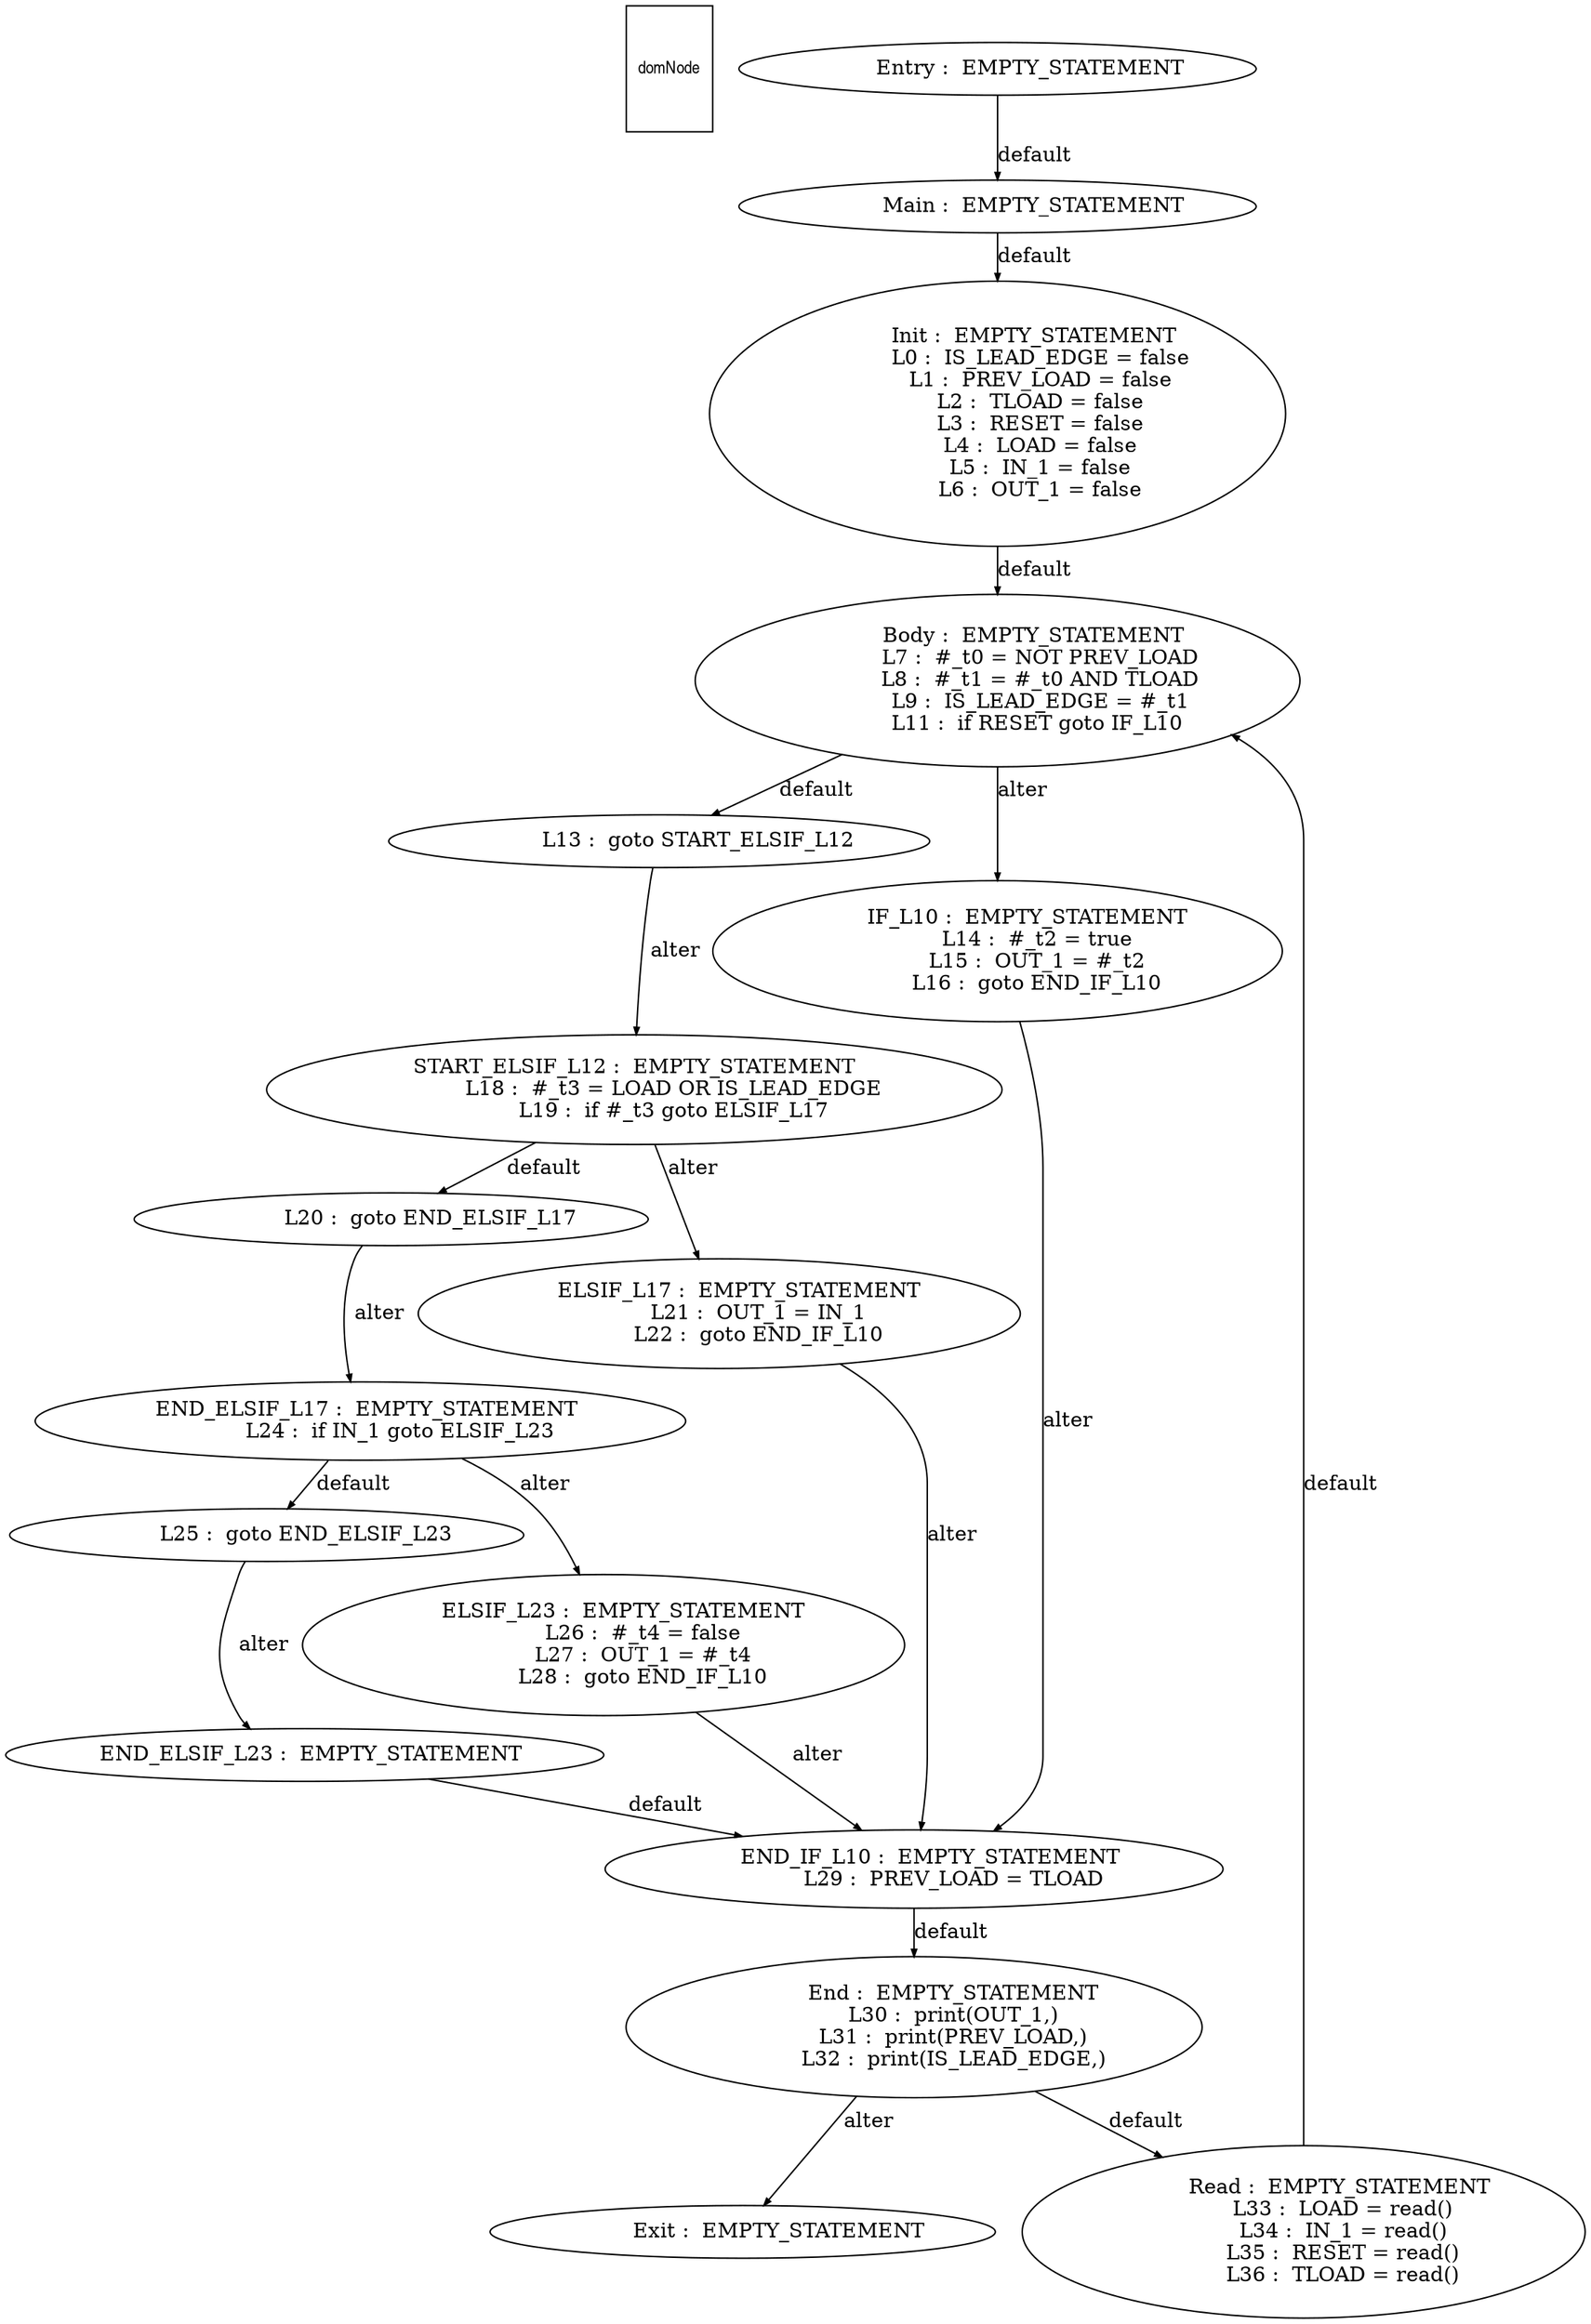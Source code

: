 digraph G {
  ranksep=.25;
  edge [arrowsize=.5]
  domNode [shape=rectangle, fontname="ArialNarrow",
        fontsize=12,  height=1.2];
  "           Main :  EMPTY_STATEMENT
"; "           Init :  EMPTY_STATEMENT
             L0 :  IS_LEAD_EDGE = false
             L1 :  PREV_LOAD = false
             L2 :  TLOAD = false
             L3 :  RESET = false
             L4 :  LOAD = false
             L5 :  IN_1 = false
             L6 :  OUT_1 = false
"; "           Body :  EMPTY_STATEMENT
             L7 :  #_t0 = NOT PREV_LOAD
             L8 :  #_t1 = #_t0 AND TLOAD
             L9 :  IS_LEAD_EDGE = #_t1
            L11 :  if RESET goto IF_L10
"; "            L13 :  goto START_ELSIF_L12
"; "         IF_L10 :  EMPTY_STATEMENT
            L14 :  #_t2 = true
            L15 :  OUT_1 = #_t2
            L16 :  goto END_IF_L10
"; "START_ELSIF_L12 :  EMPTY_STATEMENT
            L18 :  #_t3 = LOAD OR IS_LEAD_EDGE
            L19 :  if #_t3 goto ELSIF_L17
"; "            L20 :  goto END_ELSIF_L17
"; "      ELSIF_L17 :  EMPTY_STATEMENT
            L21 :  OUT_1 = IN_1
            L22 :  goto END_IF_L10
"; "  END_ELSIF_L17 :  EMPTY_STATEMENT
            L24 :  if IN_1 goto ELSIF_L23
"; "            L25 :  goto END_ELSIF_L23
"; "      ELSIF_L23 :  EMPTY_STATEMENT
            L26 :  #_t4 = false
            L27 :  OUT_1 = #_t4
            L28 :  goto END_IF_L10
"; "  END_ELSIF_L23 :  EMPTY_STATEMENT
"; "     END_IF_L10 :  EMPTY_STATEMENT
            L29 :  PREV_LOAD = TLOAD
"; "          Entry :  EMPTY_STATEMENT
"; "            End :  EMPTY_STATEMENT
            L30 :  print(OUT_1,)
            L31 :  print(PREV_LOAD,)
            L32 :  print(IS_LEAD_EDGE,)
"; "           Exit :  EMPTY_STATEMENT
"; "           Read :  EMPTY_STATEMENT
            L33 :  LOAD = read()
            L34 :  IN_1 = read()
            L35 :  RESET = read()
            L36 :  TLOAD = read()
"; 
  "           Main :  EMPTY_STATEMENT
" -> "           Init :  EMPTY_STATEMENT
             L0 :  IS_LEAD_EDGE = false
             L1 :  PREV_LOAD = false
             L2 :  TLOAD = false
             L3 :  RESET = false
             L4 :  LOAD = false
             L5 :  IN_1 = false
             L6 :  OUT_1 = false
"  [label="default"];
  "           Init :  EMPTY_STATEMENT
             L0 :  IS_LEAD_EDGE = false
             L1 :  PREV_LOAD = false
             L2 :  TLOAD = false
             L3 :  RESET = false
             L4 :  LOAD = false
             L5 :  IN_1 = false
             L6 :  OUT_1 = false
" -> "           Body :  EMPTY_STATEMENT
             L7 :  #_t0 = NOT PREV_LOAD
             L8 :  #_t1 = #_t0 AND TLOAD
             L9 :  IS_LEAD_EDGE = #_t1
            L11 :  if RESET goto IF_L10
"  [label="default"];
  "           Body :  EMPTY_STATEMENT
             L7 :  #_t0 = NOT PREV_LOAD
             L8 :  #_t1 = #_t0 AND TLOAD
             L9 :  IS_LEAD_EDGE = #_t1
            L11 :  if RESET goto IF_L10
" -> "            L13 :  goto START_ELSIF_L12
"  [label="default"];
  "           Body :  EMPTY_STATEMENT
             L7 :  #_t0 = NOT PREV_LOAD
             L8 :  #_t1 = #_t0 AND TLOAD
             L9 :  IS_LEAD_EDGE = #_t1
            L11 :  if RESET goto IF_L10
" -> "         IF_L10 :  EMPTY_STATEMENT
            L14 :  #_t2 = true
            L15 :  OUT_1 = #_t2
            L16 :  goto END_IF_L10
"  [label="alter"];
  "            L13 :  goto START_ELSIF_L12
" -> "START_ELSIF_L12 :  EMPTY_STATEMENT
            L18 :  #_t3 = LOAD OR IS_LEAD_EDGE
            L19 :  if #_t3 goto ELSIF_L17
"  [label="alter"];
  "         IF_L10 :  EMPTY_STATEMENT
            L14 :  #_t2 = true
            L15 :  OUT_1 = #_t2
            L16 :  goto END_IF_L10
" -> "     END_IF_L10 :  EMPTY_STATEMENT
            L29 :  PREV_LOAD = TLOAD
"  [label="alter"];
  "START_ELSIF_L12 :  EMPTY_STATEMENT
            L18 :  #_t3 = LOAD OR IS_LEAD_EDGE
            L19 :  if #_t3 goto ELSIF_L17
" -> "            L20 :  goto END_ELSIF_L17
"  [label="default"];
  "START_ELSIF_L12 :  EMPTY_STATEMENT
            L18 :  #_t3 = LOAD OR IS_LEAD_EDGE
            L19 :  if #_t3 goto ELSIF_L17
" -> "      ELSIF_L17 :  EMPTY_STATEMENT
            L21 :  OUT_1 = IN_1
            L22 :  goto END_IF_L10
"  [label="alter"];
  "            L20 :  goto END_ELSIF_L17
" -> "  END_ELSIF_L17 :  EMPTY_STATEMENT
            L24 :  if IN_1 goto ELSIF_L23
"  [label="alter"];
  "      ELSIF_L17 :  EMPTY_STATEMENT
            L21 :  OUT_1 = IN_1
            L22 :  goto END_IF_L10
" -> "     END_IF_L10 :  EMPTY_STATEMENT
            L29 :  PREV_LOAD = TLOAD
"  [label="alter"];
  "  END_ELSIF_L17 :  EMPTY_STATEMENT
            L24 :  if IN_1 goto ELSIF_L23
" -> "            L25 :  goto END_ELSIF_L23
"  [label="default"];
  "  END_ELSIF_L17 :  EMPTY_STATEMENT
            L24 :  if IN_1 goto ELSIF_L23
" -> "      ELSIF_L23 :  EMPTY_STATEMENT
            L26 :  #_t4 = false
            L27 :  OUT_1 = #_t4
            L28 :  goto END_IF_L10
"  [label="alter"];
  "            L25 :  goto END_ELSIF_L23
" -> "  END_ELSIF_L23 :  EMPTY_STATEMENT
"  [label="alter"];
  "      ELSIF_L23 :  EMPTY_STATEMENT
            L26 :  #_t4 = false
            L27 :  OUT_1 = #_t4
            L28 :  goto END_IF_L10
" -> "     END_IF_L10 :  EMPTY_STATEMENT
            L29 :  PREV_LOAD = TLOAD
"  [label="alter"];
  "  END_ELSIF_L23 :  EMPTY_STATEMENT
" -> "     END_IF_L10 :  EMPTY_STATEMENT
            L29 :  PREV_LOAD = TLOAD
"  [label="default"];
  "     END_IF_L10 :  EMPTY_STATEMENT
            L29 :  PREV_LOAD = TLOAD
" -> "            End :  EMPTY_STATEMENT
            L30 :  print(OUT_1,)
            L31 :  print(PREV_LOAD,)
            L32 :  print(IS_LEAD_EDGE,)
"  [label="default"];
  "          Entry :  EMPTY_STATEMENT
" -> "           Main :  EMPTY_STATEMENT
"  [label="default"];
  "            End :  EMPTY_STATEMENT
            L30 :  print(OUT_1,)
            L31 :  print(PREV_LOAD,)
            L32 :  print(IS_LEAD_EDGE,)
" -> "           Read :  EMPTY_STATEMENT
            L33 :  LOAD = read()
            L34 :  IN_1 = read()
            L35 :  RESET = read()
            L36 :  TLOAD = read()
"  [label="default"];
  "            End :  EMPTY_STATEMENT
            L30 :  print(OUT_1,)
            L31 :  print(PREV_LOAD,)
            L32 :  print(IS_LEAD_EDGE,)
" -> "           Exit :  EMPTY_STATEMENT
"  [label="alter"];
  "           Read :  EMPTY_STATEMENT
            L33 :  LOAD = read()
            L34 :  IN_1 = read()
            L35 :  RESET = read()
            L36 :  TLOAD = read()
" -> "           Body :  EMPTY_STATEMENT
             L7 :  #_t0 = NOT PREV_LOAD
             L8 :  #_t1 = #_t0 AND TLOAD
             L9 :  IS_LEAD_EDGE = #_t1
            L11 :  if RESET goto IF_L10
"  [label="default"];
}
